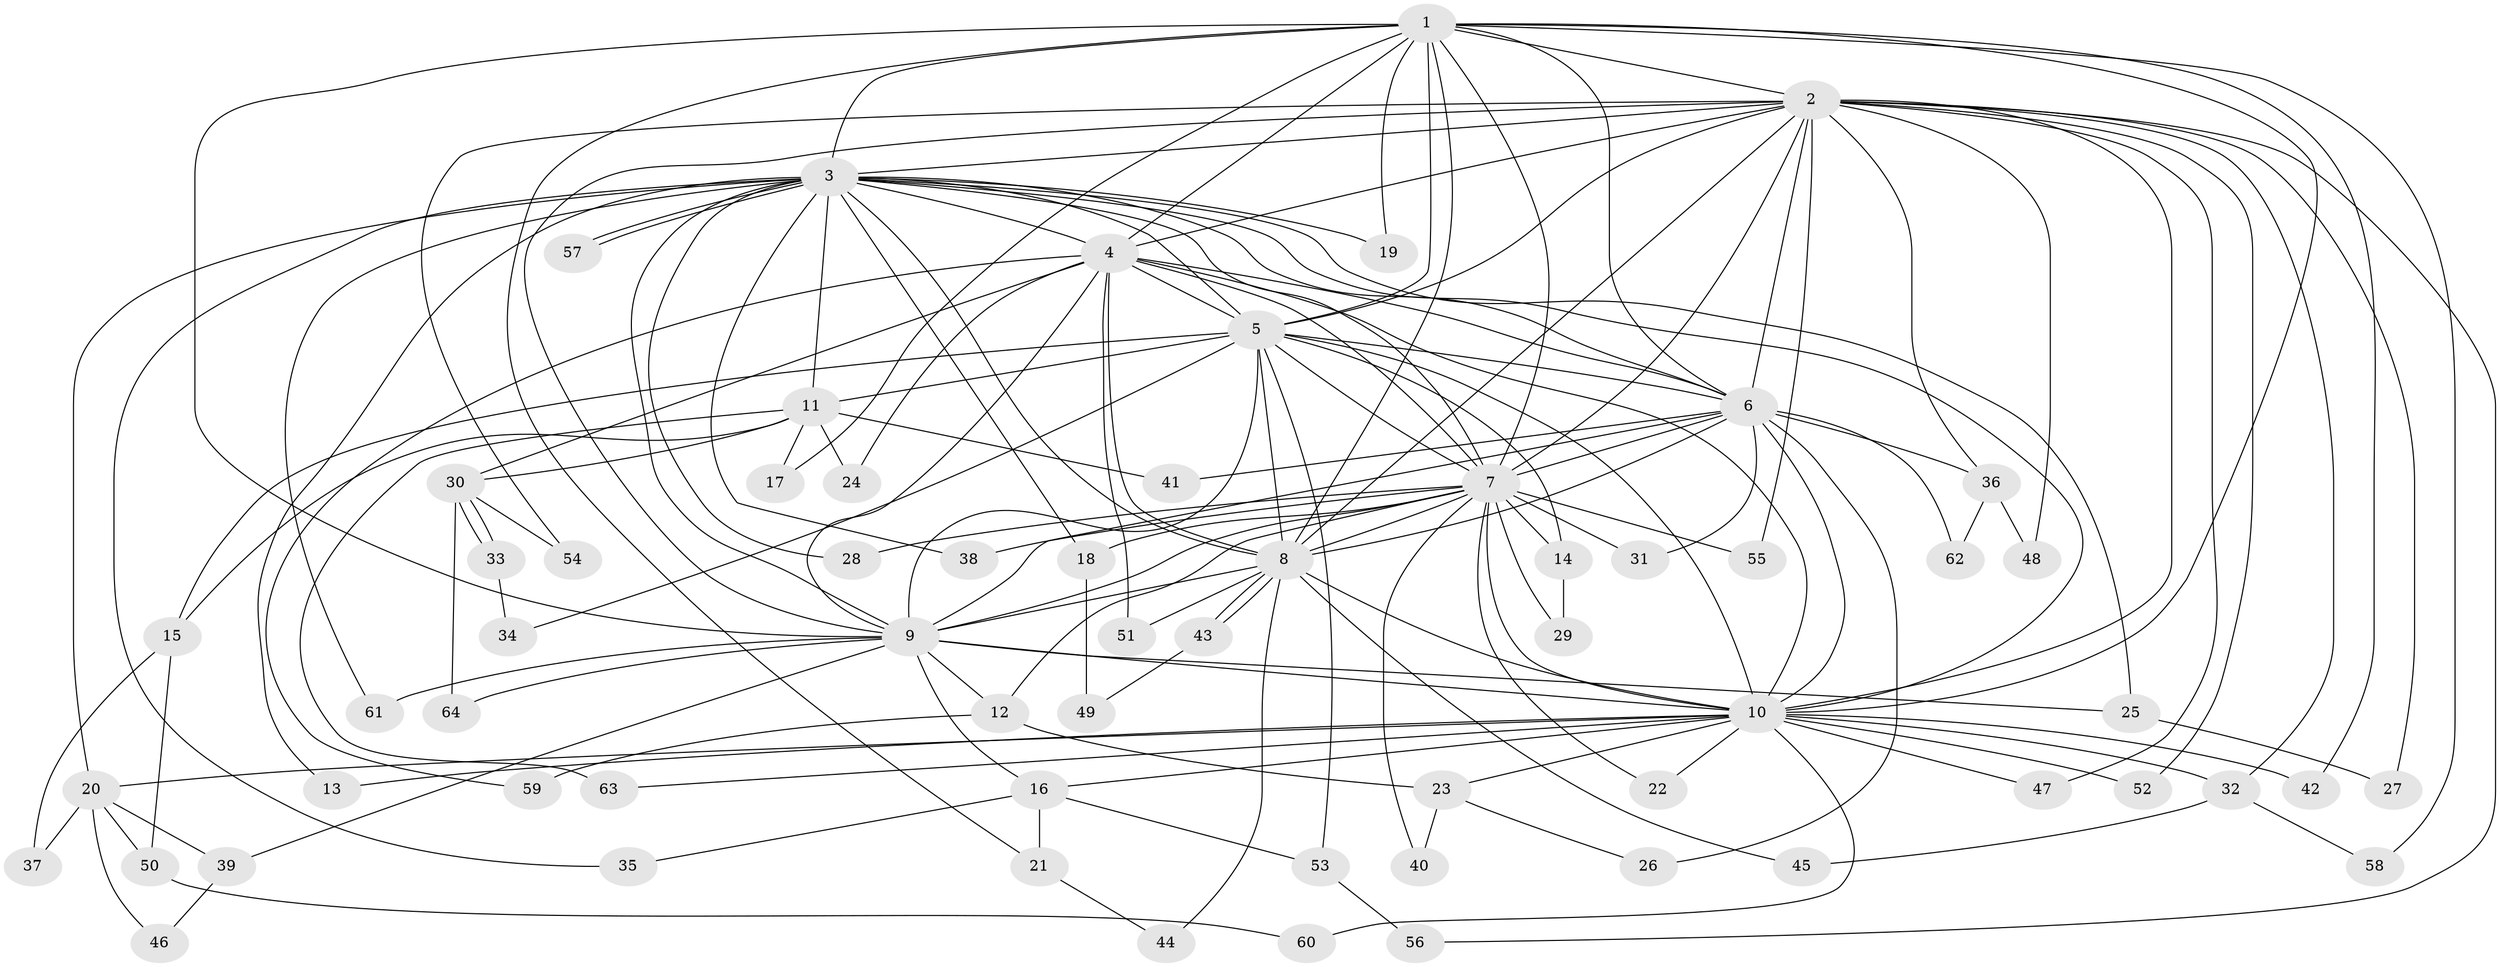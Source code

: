 // Generated by graph-tools (version 1.1) at 2025/25/03/09/25 03:25:50]
// undirected, 64 vertices, 153 edges
graph export_dot {
graph [start="1"]
  node [color=gray90,style=filled];
  1;
  2;
  3;
  4;
  5;
  6;
  7;
  8;
  9;
  10;
  11;
  12;
  13;
  14;
  15;
  16;
  17;
  18;
  19;
  20;
  21;
  22;
  23;
  24;
  25;
  26;
  27;
  28;
  29;
  30;
  31;
  32;
  33;
  34;
  35;
  36;
  37;
  38;
  39;
  40;
  41;
  42;
  43;
  44;
  45;
  46;
  47;
  48;
  49;
  50;
  51;
  52;
  53;
  54;
  55;
  56;
  57;
  58;
  59;
  60;
  61;
  62;
  63;
  64;
  1 -- 2;
  1 -- 3;
  1 -- 4;
  1 -- 5;
  1 -- 6;
  1 -- 7;
  1 -- 8;
  1 -- 9;
  1 -- 10;
  1 -- 17;
  1 -- 19;
  1 -- 21;
  1 -- 42;
  1 -- 58;
  2 -- 3;
  2 -- 4;
  2 -- 5;
  2 -- 6;
  2 -- 7;
  2 -- 8;
  2 -- 9;
  2 -- 10;
  2 -- 27;
  2 -- 32;
  2 -- 36;
  2 -- 47;
  2 -- 48;
  2 -- 52;
  2 -- 54;
  2 -- 55;
  2 -- 56;
  3 -- 4;
  3 -- 5;
  3 -- 6;
  3 -- 7;
  3 -- 8;
  3 -- 9;
  3 -- 10;
  3 -- 11;
  3 -- 13;
  3 -- 18;
  3 -- 19;
  3 -- 20;
  3 -- 25;
  3 -- 28;
  3 -- 35;
  3 -- 38;
  3 -- 57;
  3 -- 57;
  3 -- 61;
  4 -- 5;
  4 -- 6;
  4 -- 7;
  4 -- 8;
  4 -- 9;
  4 -- 10;
  4 -- 24;
  4 -- 30;
  4 -- 51;
  4 -- 59;
  5 -- 6;
  5 -- 7;
  5 -- 8;
  5 -- 9;
  5 -- 10;
  5 -- 11;
  5 -- 14;
  5 -- 15;
  5 -- 34;
  5 -- 53;
  6 -- 7;
  6 -- 8;
  6 -- 9;
  6 -- 10;
  6 -- 26;
  6 -- 31;
  6 -- 36;
  6 -- 41;
  6 -- 62;
  7 -- 8;
  7 -- 9;
  7 -- 10;
  7 -- 12;
  7 -- 14;
  7 -- 18;
  7 -- 22;
  7 -- 28;
  7 -- 29;
  7 -- 31;
  7 -- 38;
  7 -- 40;
  7 -- 55;
  8 -- 9;
  8 -- 10;
  8 -- 43;
  8 -- 43;
  8 -- 44;
  8 -- 45;
  8 -- 51;
  9 -- 10;
  9 -- 12;
  9 -- 16;
  9 -- 25;
  9 -- 39;
  9 -- 61;
  9 -- 64;
  10 -- 13;
  10 -- 16;
  10 -- 20;
  10 -- 22;
  10 -- 23;
  10 -- 32;
  10 -- 42;
  10 -- 47;
  10 -- 52;
  10 -- 60;
  10 -- 63;
  11 -- 15;
  11 -- 17;
  11 -- 24;
  11 -- 30;
  11 -- 41;
  11 -- 63;
  12 -- 23;
  12 -- 59;
  14 -- 29;
  15 -- 37;
  15 -- 50;
  16 -- 21;
  16 -- 35;
  16 -- 53;
  18 -- 49;
  20 -- 37;
  20 -- 39;
  20 -- 46;
  20 -- 50;
  21 -- 44;
  23 -- 26;
  23 -- 40;
  25 -- 27;
  30 -- 33;
  30 -- 33;
  30 -- 54;
  30 -- 64;
  32 -- 45;
  32 -- 58;
  33 -- 34;
  36 -- 48;
  36 -- 62;
  39 -- 46;
  43 -- 49;
  50 -- 60;
  53 -- 56;
}
